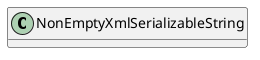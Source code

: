 @startuml
skinparam classAttributeIconSize 0
hide methods

class NonEmptyXmlSerializableString {
}
@enduml
